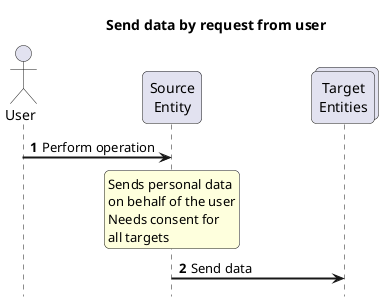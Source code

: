 @startuml
autonumber
skinparam sequenceArrowThickness 2
skinparam roundcorner 10
skinparam ParticipantPadding 50
hide footbox

title Send data by request from user

actor User
participant "Source\nEntity" as e1
collections "Target\nEntities" as e2

User -> e1 : Perform operation
rnote over e1
 Sends personal data
 on behalf of the user
 Needs consent for
 all targets
endrnote
e1 -> e2 : Send data

@enduml
